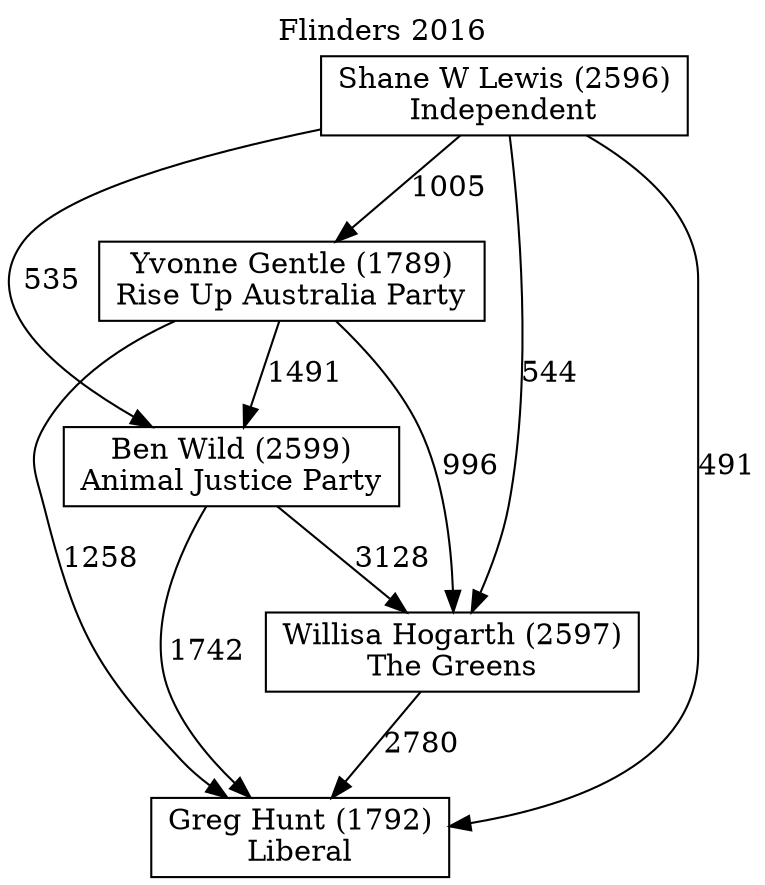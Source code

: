 // House preference flow
digraph "Greg Hunt (1792)_Flinders_2016" {
	graph [label="Flinders 2016" labelloc=t mclimit=10]
	node [shape=box]
	"Greg Hunt (1792)" [label="Greg Hunt (1792)
Liberal"]
	"Willisa Hogarth (2597)" [label="Willisa Hogarth (2597)
The Greens"]
	"Ben Wild (2599)" [label="Ben Wild (2599)
Animal Justice Party"]
	"Yvonne Gentle (1789)" [label="Yvonne Gentle (1789)
Rise Up Australia Party"]
	"Shane W Lewis (2596)" [label="Shane W Lewis (2596)
Independent"]
	"Willisa Hogarth (2597)" -> "Greg Hunt (1792)" [label=2780]
	"Ben Wild (2599)" -> "Willisa Hogarth (2597)" [label=3128]
	"Yvonne Gentle (1789)" -> "Ben Wild (2599)" [label=1491]
	"Shane W Lewis (2596)" -> "Yvonne Gentle (1789)" [label=1005]
	"Ben Wild (2599)" -> "Greg Hunt (1792)" [label=1742]
	"Yvonne Gentle (1789)" -> "Greg Hunt (1792)" [label=1258]
	"Shane W Lewis (2596)" -> "Greg Hunt (1792)" [label=491]
	"Shane W Lewis (2596)" -> "Ben Wild (2599)" [label=535]
	"Yvonne Gentle (1789)" -> "Willisa Hogarth (2597)" [label=996]
	"Shane W Lewis (2596)" -> "Willisa Hogarth (2597)" [label=544]
}
